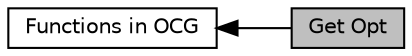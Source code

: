 digraph "Get Opt"
{
  edge [fontname="Helvetica",fontsize="10",labelfontname="Helvetica",labelfontsize="10"];
  node [fontname="Helvetica",fontsize="10",shape=box];
  rankdir=LR;
  Node2 [label="Functions in OCG",height=0.2,width=0.4,color="black", fillcolor="white", style="filled",URL="$group____fn.html",tooltip="describing all the functions used by OCG"];
  Node1 [label="Get Opt",height=0.2,width=0.4,color="black", fillcolor="grey75", style="filled", fontcolor="black",tooltip="Get options of the OCG command, e.g. \"OCG -f\" and \"OCG -h\"."];
  Node2->Node1 [shape=plaintext, dir="back", style="solid"];
}
